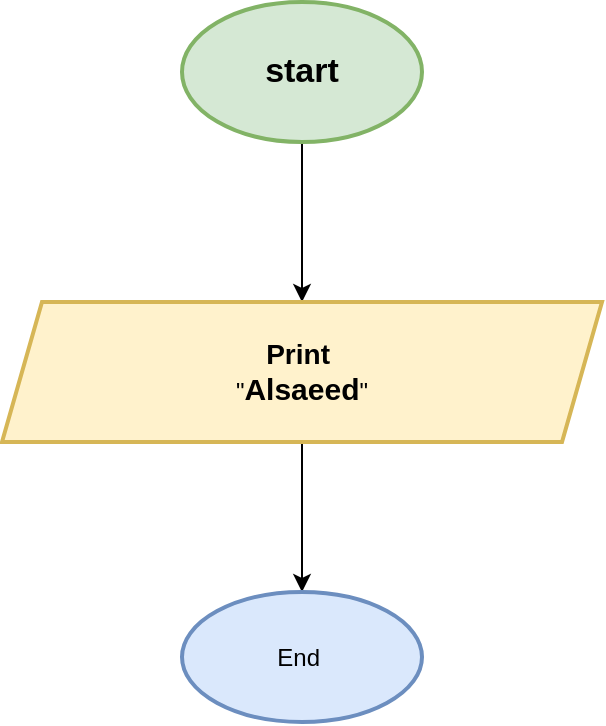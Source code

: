 <mxfile version="26.0.6">
  <diagram name="Page-1" id="x-wuTn8S6Lkxwc08Q7pB">
    <mxGraphModel dx="794" dy="2750" grid="1" gridSize="10" guides="1" tooltips="1" connect="1" arrows="1" fold="1" page="1" pageScale="1" pageWidth="827" pageHeight="1169" math="0" shadow="0">
      <root>
        <mxCell id="0" />
        <mxCell id="1" parent="0" />
        <mxCell id="GiEpgFDjxytjR3Tgd_KI-4" value="" style="edgeStyle=orthogonalEdgeStyle;rounded=0;orthogonalLoop=1;jettySize=auto;html=1;" edge="1" parent="1" source="GiEpgFDjxytjR3Tgd_KI-1" target="GiEpgFDjxytjR3Tgd_KI-3">
          <mxGeometry relative="1" as="geometry" />
        </mxCell>
        <mxCell id="GiEpgFDjxytjR3Tgd_KI-1" value="&lt;b&gt;&lt;font style=&quot;font-size: 17px;&quot;&gt;start&lt;/font&gt;&lt;/b&gt;" style="strokeWidth=2;html=1;shape=mxgraph.flowchart.start_1;whiteSpace=wrap;fillColor=#d5e8d4;strokeColor=#82b366;" vertex="1" parent="1">
          <mxGeometry x="360" y="-1550" width="120" height="70" as="geometry" />
        </mxCell>
        <mxCell id="GiEpgFDjxytjR3Tgd_KI-23" value="" style="edgeStyle=orthogonalEdgeStyle;rounded=0;orthogonalLoop=1;jettySize=auto;html=1;" edge="1" parent="1" source="GiEpgFDjxytjR3Tgd_KI-3" target="GiEpgFDjxytjR3Tgd_KI-22">
          <mxGeometry relative="1" as="geometry" />
        </mxCell>
        <mxCell id="GiEpgFDjxytjR3Tgd_KI-3" value="&lt;b&gt;&lt;font style=&quot;font-size: 14px;&quot;&gt;Print&amp;nbsp;&lt;/font&gt;&lt;/b&gt;&lt;div&gt;&quot;&lt;b&gt;&lt;font style=&quot;font-size: 15px;&quot;&gt;Alsaeed&lt;/font&gt;&lt;/b&gt;&quot;&lt;/div&gt;" style="shape=parallelogram;perimeter=parallelogramPerimeter;whiteSpace=wrap;html=1;fixedSize=1;strokeWidth=2;fillColor=#fff2cc;strokeColor=#d6b656;" vertex="1" parent="1">
          <mxGeometry x="270" y="-1400" width="300" height="70" as="geometry" />
        </mxCell>
        <mxCell id="GiEpgFDjxytjR3Tgd_KI-22" value="End&amp;nbsp;" style="ellipse;whiteSpace=wrap;html=1;fillColor=#dae8fc;strokeColor=#6c8ebf;strokeWidth=2;" vertex="1" parent="1">
          <mxGeometry x="360" y="-1255" width="120" height="65" as="geometry" />
        </mxCell>
      </root>
    </mxGraphModel>
  </diagram>
</mxfile>

